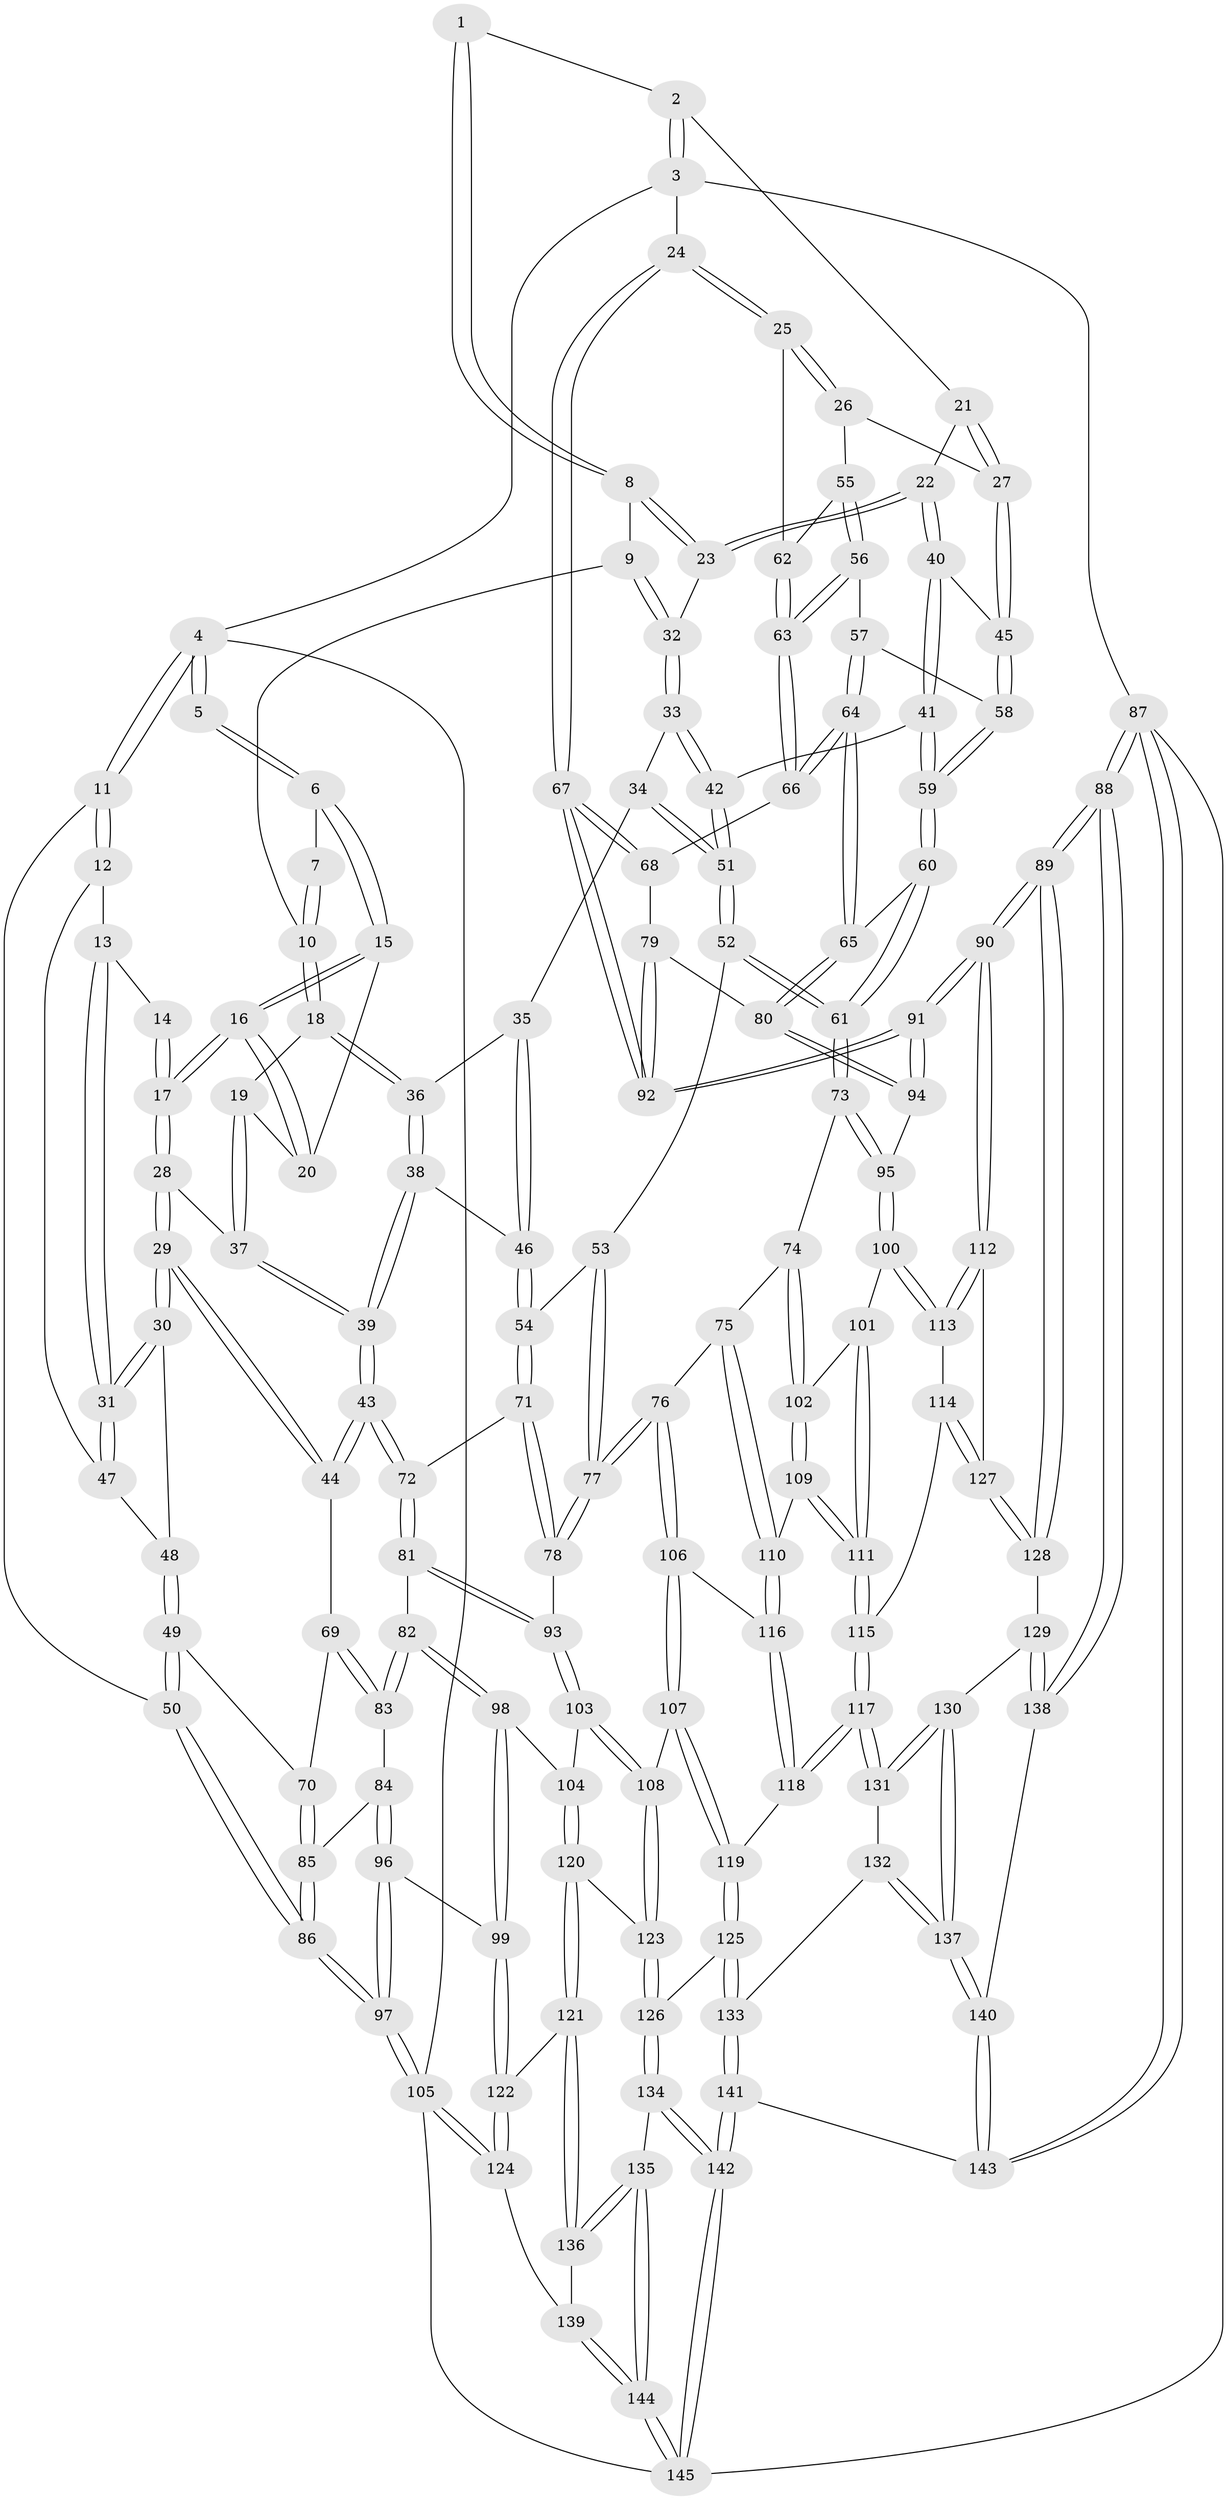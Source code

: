 // Generated by graph-tools (version 1.1) at 2025/03/03/09/25 03:03:24]
// undirected, 145 vertices, 359 edges
graph export_dot {
graph [start="1"]
  node [color=gray90,style=filled];
  1 [pos="+0.7051415075074738+0"];
  2 [pos="+0.9973600264076082+0"];
  3 [pos="+1+0"];
  4 [pos="+0+0"];
  5 [pos="+0.3033132273851415+0"];
  6 [pos="+0.4427047025532891+0"];
  7 [pos="+0.6787820075500955+0"];
  8 [pos="+0.7151880110196775+0.05637952526843025"];
  9 [pos="+0.6101034098057249+0.06497472764816886"];
  10 [pos="+0.5989618986665358+0.0574377392462689"];
  11 [pos="+0+0"];
  12 [pos="+0+0"];
  13 [pos="+0.22248704282636447+0.034546103674583634"];
  14 [pos="+0.2704694722657088+0"];
  15 [pos="+0.4478876770251623+0"];
  16 [pos="+0.3327657193389206+0.109031472897103"];
  17 [pos="+0.3264572136923533+0.11355731904620923"];
  18 [pos="+0.5059858987912015+0.08917359854757186"];
  19 [pos="+0.490222217985513+0.07861130442397601"];
  20 [pos="+0.4888201593148478+0.07646438409555611"];
  21 [pos="+0.8442369757219488+0.033303922033777626"];
  22 [pos="+0.7611451428085817+0.1326183497312955"];
  23 [pos="+0.7334965065597499+0.11087534362765612"];
  24 [pos="+1+0.0317500752131045"];
  25 [pos="+1+0.11185925621976948"];
  26 [pos="+0.9275335916898061+0.16150111239968423"];
  27 [pos="+0.9119174644224451+0.1638098357703652"];
  28 [pos="+0.32017720327904453+0.12365092256326883"];
  29 [pos="+0.23795016876400923+0.20485164198141814"];
  30 [pos="+0.22767222319156985+0.19544740967660382"];
  31 [pos="+0.22152234678180574+0.18805314686216174"];
  32 [pos="+0.6383299310226294+0.14001348444046519"];
  33 [pos="+0.6257607484098682+0.15163412287397665"];
  34 [pos="+0.5897768459375041+0.1771734014566141"];
  35 [pos="+0.5599651545448222+0.16783196489663282"];
  36 [pos="+0.5071870795856933+0.09128541834196069"];
  37 [pos="+0.43282254970843975+0.1601732644372099"];
  38 [pos="+0.4463149750564495+0.2651657716752657"];
  39 [pos="+0.42465219645241203+0.2666740241086078"];
  40 [pos="+0.778930755312903+0.16578123315301077"];
  41 [pos="+0.7602096305174445+0.20067967524417393"];
  42 [pos="+0.7091187495013732+0.2236681338060672"];
  43 [pos="+0.334307607764016+0.31005150088666344"];
  44 [pos="+0.2551820746901098+0.2655614363574504"];
  45 [pos="+0.8655037502396046+0.18002908188096534"];
  46 [pos="+0.4692789213961489+0.26551473211149035"];
  47 [pos="+0.05540349218990317+0.09493850201243335"];
  48 [pos="+0.06035391377031786+0.24184608490518034"];
  49 [pos="+0+0.33565869020039646"];
  50 [pos="+0+0.36323701738265823"];
  51 [pos="+0.6323679890246352+0.27171889300293894"];
  52 [pos="+0.6278653069782016+0.2936706452930122"];
  53 [pos="+0.6078972949709165+0.3019219339684525"];
  54 [pos="+0.5436417645322005+0.31499824150101513"];
  55 [pos="+0.9227790834492969+0.2760651353011484"];
  56 [pos="+0.9203264576843261+0.27993918600266793"];
  57 [pos="+0.8729172651044314+0.2654052065774065"];
  58 [pos="+0.8665676051572193+0.22194256271086596"];
  59 [pos="+0.7770479387744426+0.32944918531454664"];
  60 [pos="+0.7794399576645902+0.38830540029113275"];
  61 [pos="+0.7373305447265845+0.4045957688092259"];
  62 [pos="+0.963399048091427+0.26076070513760136"];
  63 [pos="+0.932991918980041+0.31933784148130934"];
  64 [pos="+0.8500715142785843+0.3499111879931182"];
  65 [pos="+0.7892535032774461+0.3893955022434859"];
  66 [pos="+0.9335400569709179+0.3410752372120067"];
  67 [pos="+1+0.2597464082279221"];
  68 [pos="+0.9530512603866746+0.3497180064202026"];
  69 [pos="+0.21461992761743504+0.3017055886850843"];
  70 [pos="+0.16811923423965025+0.3389155871632818"];
  71 [pos="+0.5272925202639659+0.3794179837868808"];
  72 [pos="+0.35789629243812565+0.3773637212945779"];
  73 [pos="+0.6899660645788065+0.4752760785556164"];
  74 [pos="+0.6898733449346272+0.4753800198508086"];
  75 [pos="+0.6377642883072352+0.5049259987021382"];
  76 [pos="+0.6096635527103701+0.5175340653353157"];
  77 [pos="+0.5752679062071459+0.5027163075022878"];
  78 [pos="+0.5630866977517147+0.49912189563132275"];
  79 [pos="+0.9520773189027911+0.44639156071824765"];
  80 [pos="+0.8712374808536739+0.46443523544270054"];
  81 [pos="+0.36055788598448046+0.39952618635477094"];
  82 [pos="+0.28076405867532794+0.5202720703621228"];
  83 [pos="+0.24975370534681413+0.5053552921177819"];
  84 [pos="+0.15695810489959958+0.4718616609180901"];
  85 [pos="+0.1535603298495577+0.4554839238954472"];
  86 [pos="+0+0.40573114171617586"];
  87 [pos="+1+1"];
  88 [pos="+1+1"];
  89 [pos="+1+1"];
  90 [pos="+1+0.6988036196146323"];
  91 [pos="+1+0.607721701684545"];
  92 [pos="+1+0.5848013898175289"];
  93 [pos="+0.4785809096665197+0.5114220970890468"];
  94 [pos="+0.8753442897892867+0.5647956385889582"];
  95 [pos="+0.8750576860979248+0.565073156368704"];
  96 [pos="+0.07224167891474642+0.6002661506716929"];
  97 [pos="+0+0.5426361715185002"];
  98 [pos="+0.28714472193029733+0.5649726830913869"];
  99 [pos="+0.11475516826853313+0.643235737673789"];
  100 [pos="+0.8735485212094793+0.5672701721639827"];
  101 [pos="+0.8574794683933465+0.5747931697536569"];
  102 [pos="+0.7829217750831073+0.5963623785792742"];
  103 [pos="+0.41283301118385424+0.6098759703997222"];
  104 [pos="+0.346869350007629+0.6269948712003509"];
  105 [pos="+0+0.8647524104602954"];
  106 [pos="+0.6107436014034198+0.5728738410889824"];
  107 [pos="+0.5578989921181399+0.6950335276825111"];
  108 [pos="+0.4784070391075023+0.6703207596287939"];
  109 [pos="+0.7669302878244539+0.6289001215591709"];
  110 [pos="+0.7493853304483655+0.6325339690326929"];
  111 [pos="+0.8056228652350099+0.695125898080118"];
  112 [pos="+0.9915425469189736+0.7121671248173312"];
  113 [pos="+0.8878686744624045+0.688408684425221"];
  114 [pos="+0.8204310069485026+0.724582061870973"];
  115 [pos="+0.8156567832358207+0.7232303413409613"];
  116 [pos="+0.7001127032999074+0.6576117612996365"];
  117 [pos="+0.7252644034431798+0.7575370815593466"];
  118 [pos="+0.6957257377660336+0.7320501137846513"];
  119 [pos="+0.5709298755784892+0.730649707550937"];
  120 [pos="+0.32013742009274027+0.7116968748298235"];
  121 [pos="+0.21178094040588546+0.784174980229222"];
  122 [pos="+0.12882058921942807+0.6884402829996237"];
  123 [pos="+0.412794367882538+0.7802173142234617"];
  124 [pos="+0+0.8588208121148584"];
  125 [pos="+0.5354880541561304+0.847458297980504"];
  126 [pos="+0.43582220451161596+0.8196779159107892"];
  127 [pos="+0.8643276465866027+0.8150566955949727"];
  128 [pos="+0.8646532481785981+0.8213847028322527"];
  129 [pos="+0.8392546812890348+0.8504798834538253"];
  130 [pos="+0.7649801722793035+0.8660415920557989"];
  131 [pos="+0.7229367329307432+0.7870224292449124"];
  132 [pos="+0.6680237960090946+0.8265530907420843"];
  133 [pos="+0.5398056033475178+0.8557186839981541"];
  134 [pos="+0.3189740168136252+0.91236582764062"];
  135 [pos="+0.226271340758674+0.869502892566732"];
  136 [pos="+0.20801986595221952+0.8377549963060448"];
  137 [pos="+0.7200081857490023+0.9628604985956836"];
  138 [pos="+0.8565270232669252+0.9040868933519787"];
  139 [pos="+0.02332406607686558+0.8865676685372599"];
  140 [pos="+0.6638110377670923+1"];
  141 [pos="+0.5911992403227541+1"];
  142 [pos="+0.46639967720207776+1"];
  143 [pos="+0.6587105324294559+1"];
  144 [pos="+0.13874647149833513+1"];
  145 [pos="+0.13282910178466006+1"];
  1 -- 2;
  1 -- 8;
  1 -- 8;
  2 -- 3;
  2 -- 3;
  2 -- 21;
  3 -- 4;
  3 -- 24;
  3 -- 87;
  4 -- 5;
  4 -- 5;
  4 -- 11;
  4 -- 11;
  4 -- 105;
  5 -- 6;
  5 -- 6;
  6 -- 7;
  6 -- 15;
  6 -- 15;
  7 -- 10;
  7 -- 10;
  8 -- 9;
  8 -- 23;
  8 -- 23;
  9 -- 10;
  9 -- 32;
  9 -- 32;
  10 -- 18;
  10 -- 18;
  11 -- 12;
  11 -- 12;
  11 -- 50;
  12 -- 13;
  12 -- 47;
  13 -- 14;
  13 -- 31;
  13 -- 31;
  14 -- 17;
  14 -- 17;
  15 -- 16;
  15 -- 16;
  15 -- 20;
  16 -- 17;
  16 -- 17;
  16 -- 20;
  16 -- 20;
  17 -- 28;
  17 -- 28;
  18 -- 19;
  18 -- 36;
  18 -- 36;
  19 -- 20;
  19 -- 37;
  19 -- 37;
  21 -- 22;
  21 -- 27;
  21 -- 27;
  22 -- 23;
  22 -- 23;
  22 -- 40;
  22 -- 40;
  23 -- 32;
  24 -- 25;
  24 -- 25;
  24 -- 67;
  24 -- 67;
  25 -- 26;
  25 -- 26;
  25 -- 62;
  26 -- 27;
  26 -- 55;
  27 -- 45;
  27 -- 45;
  28 -- 29;
  28 -- 29;
  28 -- 37;
  29 -- 30;
  29 -- 30;
  29 -- 44;
  29 -- 44;
  30 -- 31;
  30 -- 31;
  30 -- 48;
  31 -- 47;
  31 -- 47;
  32 -- 33;
  32 -- 33;
  33 -- 34;
  33 -- 42;
  33 -- 42;
  34 -- 35;
  34 -- 51;
  34 -- 51;
  35 -- 36;
  35 -- 46;
  35 -- 46;
  36 -- 38;
  36 -- 38;
  37 -- 39;
  37 -- 39;
  38 -- 39;
  38 -- 39;
  38 -- 46;
  39 -- 43;
  39 -- 43;
  40 -- 41;
  40 -- 41;
  40 -- 45;
  41 -- 42;
  41 -- 59;
  41 -- 59;
  42 -- 51;
  42 -- 51;
  43 -- 44;
  43 -- 44;
  43 -- 72;
  43 -- 72;
  44 -- 69;
  45 -- 58;
  45 -- 58;
  46 -- 54;
  46 -- 54;
  47 -- 48;
  48 -- 49;
  48 -- 49;
  49 -- 50;
  49 -- 50;
  49 -- 70;
  50 -- 86;
  50 -- 86;
  51 -- 52;
  51 -- 52;
  52 -- 53;
  52 -- 61;
  52 -- 61;
  53 -- 54;
  53 -- 77;
  53 -- 77;
  54 -- 71;
  54 -- 71;
  55 -- 56;
  55 -- 56;
  55 -- 62;
  56 -- 57;
  56 -- 63;
  56 -- 63;
  57 -- 58;
  57 -- 64;
  57 -- 64;
  58 -- 59;
  58 -- 59;
  59 -- 60;
  59 -- 60;
  60 -- 61;
  60 -- 61;
  60 -- 65;
  61 -- 73;
  61 -- 73;
  62 -- 63;
  62 -- 63;
  63 -- 66;
  63 -- 66;
  64 -- 65;
  64 -- 65;
  64 -- 66;
  64 -- 66;
  65 -- 80;
  65 -- 80;
  66 -- 68;
  67 -- 68;
  67 -- 68;
  67 -- 92;
  67 -- 92;
  68 -- 79;
  69 -- 70;
  69 -- 83;
  69 -- 83;
  70 -- 85;
  70 -- 85;
  71 -- 72;
  71 -- 78;
  71 -- 78;
  72 -- 81;
  72 -- 81;
  73 -- 74;
  73 -- 95;
  73 -- 95;
  74 -- 75;
  74 -- 102;
  74 -- 102;
  75 -- 76;
  75 -- 110;
  75 -- 110;
  76 -- 77;
  76 -- 77;
  76 -- 106;
  76 -- 106;
  77 -- 78;
  77 -- 78;
  78 -- 93;
  79 -- 80;
  79 -- 92;
  79 -- 92;
  80 -- 94;
  80 -- 94;
  81 -- 82;
  81 -- 93;
  81 -- 93;
  82 -- 83;
  82 -- 83;
  82 -- 98;
  82 -- 98;
  83 -- 84;
  84 -- 85;
  84 -- 96;
  84 -- 96;
  85 -- 86;
  85 -- 86;
  86 -- 97;
  86 -- 97;
  87 -- 88;
  87 -- 88;
  87 -- 143;
  87 -- 143;
  87 -- 145;
  88 -- 89;
  88 -- 89;
  88 -- 138;
  88 -- 138;
  89 -- 90;
  89 -- 90;
  89 -- 128;
  89 -- 128;
  90 -- 91;
  90 -- 91;
  90 -- 112;
  90 -- 112;
  91 -- 92;
  91 -- 92;
  91 -- 94;
  91 -- 94;
  93 -- 103;
  93 -- 103;
  94 -- 95;
  95 -- 100;
  95 -- 100;
  96 -- 97;
  96 -- 97;
  96 -- 99;
  97 -- 105;
  97 -- 105;
  98 -- 99;
  98 -- 99;
  98 -- 104;
  99 -- 122;
  99 -- 122;
  100 -- 101;
  100 -- 113;
  100 -- 113;
  101 -- 102;
  101 -- 111;
  101 -- 111;
  102 -- 109;
  102 -- 109;
  103 -- 104;
  103 -- 108;
  103 -- 108;
  104 -- 120;
  104 -- 120;
  105 -- 124;
  105 -- 124;
  105 -- 145;
  106 -- 107;
  106 -- 107;
  106 -- 116;
  107 -- 108;
  107 -- 119;
  107 -- 119;
  108 -- 123;
  108 -- 123;
  109 -- 110;
  109 -- 111;
  109 -- 111;
  110 -- 116;
  110 -- 116;
  111 -- 115;
  111 -- 115;
  112 -- 113;
  112 -- 113;
  112 -- 127;
  113 -- 114;
  114 -- 115;
  114 -- 127;
  114 -- 127;
  115 -- 117;
  115 -- 117;
  116 -- 118;
  116 -- 118;
  117 -- 118;
  117 -- 118;
  117 -- 131;
  117 -- 131;
  118 -- 119;
  119 -- 125;
  119 -- 125;
  120 -- 121;
  120 -- 121;
  120 -- 123;
  121 -- 122;
  121 -- 136;
  121 -- 136;
  122 -- 124;
  122 -- 124;
  123 -- 126;
  123 -- 126;
  124 -- 139;
  125 -- 126;
  125 -- 133;
  125 -- 133;
  126 -- 134;
  126 -- 134;
  127 -- 128;
  127 -- 128;
  128 -- 129;
  129 -- 130;
  129 -- 138;
  129 -- 138;
  130 -- 131;
  130 -- 131;
  130 -- 137;
  130 -- 137;
  131 -- 132;
  132 -- 133;
  132 -- 137;
  132 -- 137;
  133 -- 141;
  133 -- 141;
  134 -- 135;
  134 -- 142;
  134 -- 142;
  135 -- 136;
  135 -- 136;
  135 -- 144;
  135 -- 144;
  136 -- 139;
  137 -- 140;
  137 -- 140;
  138 -- 140;
  139 -- 144;
  139 -- 144;
  140 -- 143;
  140 -- 143;
  141 -- 142;
  141 -- 142;
  141 -- 143;
  142 -- 145;
  142 -- 145;
  144 -- 145;
  144 -- 145;
}
